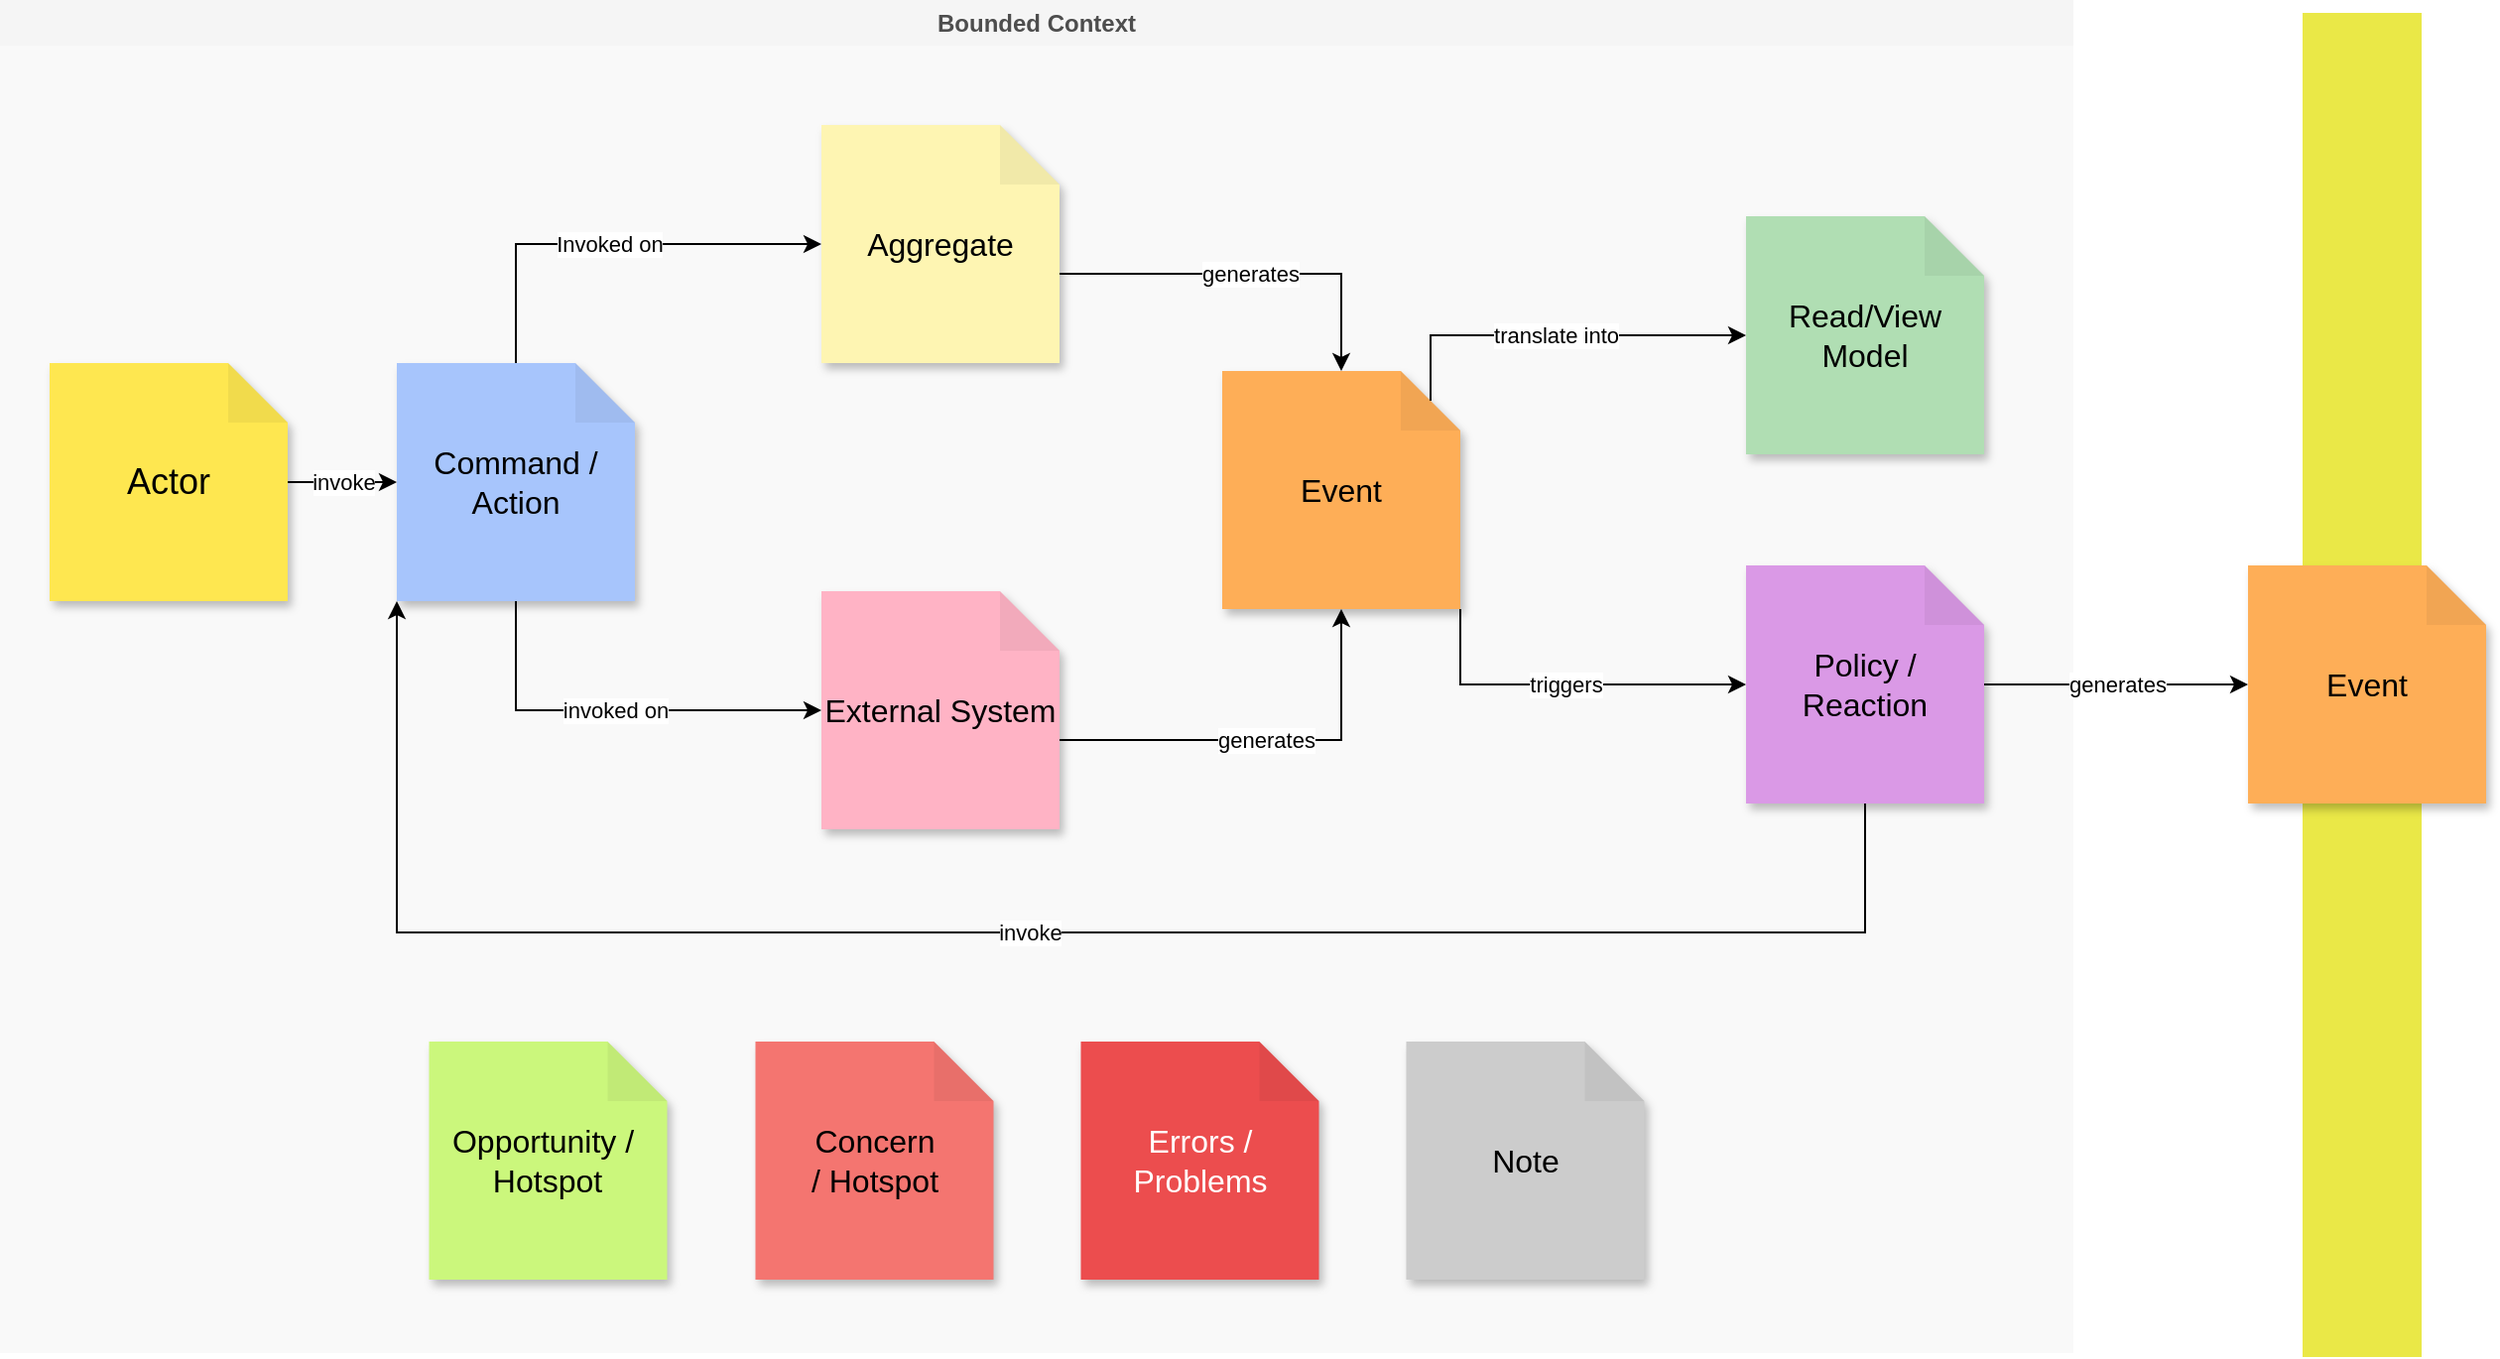 <mxfile version="24.7.6">
  <diagram name="Página-1" id="I0qJ0OPwc-1Rfe5O_y4j">
    <mxGraphModel grid="0" page="0" gridSize="10" guides="1" tooltips="1" connect="1" arrows="1" fold="1" pageScale="1" pageWidth="1169" pageHeight="827" background="none" math="0" shadow="0">
      <root>
        <mxCell id="0" />
        <mxCell id="1" parent="0" />
        <mxCell id="fkfnJ6flHeoksJz7uv-d-41" value="Bounded Context" style="swimlane;whiteSpace=wrap;html=1;strokeColor=none;swimlaneLine=0;fillColor=#F5F5F5;gradientColor=none;swimlaneFillColor=#f9f9f9;fontStyle=1;fontColor=#4D4D4D;glass=0;shadow=0;" vertex="1" parent="1">
          <mxGeometry x="727" y="71" width="1045" height="682" as="geometry">
            <mxRectangle x="488" y="-400" width="130" height="26" as="alternateBounds" />
          </mxGeometry>
        </mxCell>
        <mxCell id="fkfnJ6flHeoksJz7uv-d-22" value="External System" style="shape=note;whiteSpace=wrap;html=1;backgroundOutline=1;darkOpacity=0.05;fillColor=#FFB3C5;strokeColor=none;fontSize=16;fontStyle=0;rotation=0;shadow=1;" vertex="1" parent="fkfnJ6flHeoksJz7uv-d-41">
          <mxGeometry x="414" y="298" width="120" height="120" as="geometry" />
        </mxCell>
        <mxCell id="fkfnJ6flHeoksJz7uv-d-23" value="Event" style="shape=note;whiteSpace=wrap;html=1;backgroundOutline=1;darkOpacity=0.05;fillColor=#FEAE57;strokeColor=none;fontSize=16;fontStyle=0;rotation=0;shadow=1;" vertex="1" parent="fkfnJ6flHeoksJz7uv-d-41">
          <mxGeometry x="616" y="187" width="120" height="120" as="geometry" />
        </mxCell>
        <mxCell id="fkfnJ6flHeoksJz7uv-d-72" value="generates" style="edgeStyle=orthogonalEdgeStyle;rounded=0;orthogonalLoop=1;jettySize=auto;html=1;exitX=0;exitY=0;exitDx=120.0;exitDy=75;exitPerimeter=0;" edge="1" parent="fkfnJ6flHeoksJz7uv-d-41" source="fkfnJ6flHeoksJz7uv-d-24" target="fkfnJ6flHeoksJz7uv-d-23">
          <mxGeometry relative="1" as="geometry" />
        </mxCell>
        <mxCell id="fkfnJ6flHeoksJz7uv-d-24" value="Aggregate" style="shape=note;whiteSpace=wrap;html=1;backgroundOutline=1;darkOpacity=0.05;fillColor=#fef5b2;strokeColor=none;fontSize=16;fontStyle=0;rotation=0;shadow=1;" vertex="1" parent="fkfnJ6flHeoksJz7uv-d-41">
          <mxGeometry x="414" y="63" width="120" height="120" as="geometry" />
        </mxCell>
        <mxCell id="fkfnJ6flHeoksJz7uv-d-25" value="Policy / Reaction" style="shape=note;whiteSpace=wrap;html=1;backgroundOutline=1;darkOpacity=0.05;fillColor=#DA99E6;strokeColor=none;fontSize=16;fontStyle=0;rotation=0;shadow=1;" vertex="1" parent="fkfnJ6flHeoksJz7uv-d-41">
          <mxGeometry x="880" y="285" width="120" height="120" as="geometry" />
        </mxCell>
        <mxCell id="fkfnJ6flHeoksJz7uv-d-26" value="Concern&lt;div&gt;/ Hotspot&lt;/div&gt;" style="shape=note;whiteSpace=wrap;html=1;backgroundOutline=1;darkOpacity=0.05;fillColor=#f47570;strokeColor=none;fontSize=16;fontStyle=0;rotation=0;shadow=1;" vertex="1" parent="fkfnJ6flHeoksJz7uv-d-41">
          <mxGeometry x="380.75" y="525" width="120" height="120" as="geometry" />
        </mxCell>
        <mxCell id="fkfnJ6flHeoksJz7uv-d-27" value="Read/View Model" style="shape=note;whiteSpace=wrap;html=1;backgroundOutline=1;darkOpacity=0.05;fillColor=#b0deb3;strokeColor=none;fontSize=16;fontStyle=0;rotation=0;shadow=1;" vertex="1" parent="fkfnJ6flHeoksJz7uv-d-41">
          <mxGeometry x="880" y="109" width="120" height="120" as="geometry" />
        </mxCell>
        <mxCell id="fkfnJ6flHeoksJz7uv-d-39" value="Errors / Problems" style="shape=note;whiteSpace=wrap;html=1;backgroundOutline=1;darkOpacity=0.05;fillColor=#ec4d4e;strokeColor=none;fontSize=16;fontStyle=0;rotation=0;shadow=1;fontColor=#FFFFFF;" vertex="1" parent="fkfnJ6flHeoksJz7uv-d-41">
          <mxGeometry x="544.75" y="525" width="120" height="120" as="geometry" />
        </mxCell>
        <mxCell id="fkfnJ6flHeoksJz7uv-d-40" value="Opportunity&amp;nbsp;&lt;span style=&quot;background-color: initial;&quot;&gt;/&amp;nbsp; Hotspot&lt;/span&gt;" style="shape=note;whiteSpace=wrap;html=1;backgroundOutline=1;darkOpacity=0.05;fillColor=#cbf77c;strokeColor=none;fontSize=16;fontStyle=0;rotation=0;shadow=1;" vertex="1" parent="fkfnJ6flHeoksJz7uv-d-41">
          <mxGeometry x="216.25" y="525" width="120" height="120" as="geometry" />
        </mxCell>
        <mxCell id="fkfnJ6flHeoksJz7uv-d-70" value="Invoked on" style="edgeStyle=orthogonalEdgeStyle;rounded=0;orthogonalLoop=1;jettySize=auto;html=1;exitX=0.5;exitY=0;exitDx=0;exitDy=0;exitPerimeter=0;" edge="1" parent="fkfnJ6flHeoksJz7uv-d-41" source="fkfnJ6flHeoksJz7uv-d-28" target="fkfnJ6flHeoksJz7uv-d-24">
          <mxGeometry relative="1" as="geometry" />
        </mxCell>
        <mxCell id="fkfnJ6flHeoksJz7uv-d-71" value="invoked on" style="edgeStyle=orthogonalEdgeStyle;rounded=0;orthogonalLoop=1;jettySize=auto;html=1;exitX=0.5;exitY=1;exitDx=0;exitDy=0;exitPerimeter=0;" edge="1" parent="fkfnJ6flHeoksJz7uv-d-41" source="fkfnJ6flHeoksJz7uv-d-28" target="fkfnJ6flHeoksJz7uv-d-22">
          <mxGeometry relative="1" as="geometry" />
        </mxCell>
        <mxCell id="fkfnJ6flHeoksJz7uv-d-28" value="Command / Action" style="shape=note;whiteSpace=wrap;html=1;backgroundOutline=1;darkOpacity=0.05;fillColor=#a7c5fc;strokeColor=none;fontSize=16;fontStyle=0;rotation=0;shadow=1;" vertex="1" parent="fkfnJ6flHeoksJz7uv-d-41">
          <mxGeometry x="200" y="183" width="120" height="120" as="geometry" />
        </mxCell>
        <mxCell id="fkfnJ6flHeoksJz7uv-d-73" value="generates" style="edgeStyle=orthogonalEdgeStyle;rounded=0;orthogonalLoop=1;jettySize=auto;html=1;exitX=0;exitY=0;exitDx=120.0;exitDy=75;exitPerimeter=0;entryX=0.5;entryY=1;entryDx=0;entryDy=0;entryPerimeter=0;" edge="1" parent="fkfnJ6flHeoksJz7uv-d-41" source="fkfnJ6flHeoksJz7uv-d-22" target="fkfnJ6flHeoksJz7uv-d-23">
          <mxGeometry relative="1" as="geometry" />
        </mxCell>
        <mxCell id="fkfnJ6flHeoksJz7uv-d-74" value="translate into" style="edgeStyle=orthogonalEdgeStyle;rounded=0;orthogonalLoop=1;jettySize=auto;html=1;exitX=0;exitY=0;exitDx=105;exitDy=15;exitPerimeter=0;entryX=0;entryY=0.5;entryDx=0;entryDy=0;entryPerimeter=0;fillColor=#E6FFCC;" edge="1" parent="fkfnJ6flHeoksJz7uv-d-41" source="fkfnJ6flHeoksJz7uv-d-23" target="fkfnJ6flHeoksJz7uv-d-27">
          <mxGeometry relative="1" as="geometry">
            <Array as="points">
              <mxPoint x="721" y="169" />
            </Array>
          </mxGeometry>
        </mxCell>
        <mxCell id="fkfnJ6flHeoksJz7uv-d-75" value="triggers" style="edgeStyle=orthogonalEdgeStyle;rounded=0;orthogonalLoop=1;jettySize=auto;html=1;exitX=1;exitY=1;exitDx=0;exitDy=0;exitPerimeter=0;entryX=0;entryY=0.5;entryDx=0;entryDy=0;entryPerimeter=0;" edge="1" parent="fkfnJ6flHeoksJz7uv-d-41" source="fkfnJ6flHeoksJz7uv-d-23" target="fkfnJ6flHeoksJz7uv-d-25">
          <mxGeometry relative="1" as="geometry" />
        </mxCell>
        <mxCell id="fkfnJ6flHeoksJz7uv-d-77" value="invoke" style="edgeStyle=orthogonalEdgeStyle;rounded=0;orthogonalLoop=1;jettySize=auto;html=1;exitX=0.5;exitY=1;exitDx=0;exitDy=0;exitPerimeter=0;entryX=0;entryY=1;entryDx=0;entryDy=0;entryPerimeter=0;" edge="1" parent="fkfnJ6flHeoksJz7uv-d-41" source="fkfnJ6flHeoksJz7uv-d-25" target="fkfnJ6flHeoksJz7uv-d-28">
          <mxGeometry relative="1" as="geometry">
            <mxPoint x="1155" y="325" as="targetPoint" />
            <Array as="points">
              <mxPoint x="940" y="470" />
              <mxPoint x="200" y="470" />
            </Array>
          </mxGeometry>
        </mxCell>
        <mxCell id="cVZP92ZTm2PPNWa2kxM6-11" value="invoke" style="edgeStyle=orthogonalEdgeStyle;rounded=0;orthogonalLoop=1;jettySize=auto;html=1;" edge="1" parent="fkfnJ6flHeoksJz7uv-d-41" source="cVZP92ZTm2PPNWa2kxM6-10" target="fkfnJ6flHeoksJz7uv-d-28">
          <mxGeometry relative="1" as="geometry" />
        </mxCell>
        <mxCell id="cVZP92ZTm2PPNWa2kxM6-10" value="Actor" style="shape=note;whiteSpace=wrap;html=1;backgroundOutline=1;darkOpacity=0.05;fillColor=#FEE750;strokeColor=none;fontSize=18;fontStyle=0;rotation=0;shadow=1;" vertex="1" parent="fkfnJ6flHeoksJz7uv-d-41">
          <mxGeometry x="25" y="183" width="120" height="120" as="geometry" />
        </mxCell>
        <mxCell id="cVZP92ZTm2PPNWa2kxM6-14" value="Note" style="shape=note;whiteSpace=wrap;html=1;backgroundOutline=1;darkOpacity=0.05;fillColor=#CCCCCC;strokeColor=none;fontSize=16;fontStyle=0;rotation=0;shadow=1;" vertex="1" parent="fkfnJ6flHeoksJz7uv-d-41">
          <mxGeometry x="708.75" y="525" width="120" height="120" as="geometry" />
        </mxCell>
        <mxCell id="fkfnJ6flHeoksJz7uv-d-14" value="" style="rounded=0;whiteSpace=wrap;html=1;strokeColor=none;fillColor=#eae847;rotation=90;" vertex="1" parent="1">
          <mxGeometry x="1578.75" y="386.25" width="677.5" height="60" as="geometry" />
        </mxCell>
        <mxCell id="mZdl93W6xGMJjWdHMZbk-1" value="Event" style="shape=note;whiteSpace=wrap;html=1;backgroundOutline=1;darkOpacity=0.05;fillColor=#FEAE57;strokeColor=none;fontSize=16;fontStyle=0;rotation=0;shadow=1;" vertex="1" parent="1">
          <mxGeometry x="1860" y="356" width="120" height="120" as="geometry" />
        </mxCell>
        <mxCell id="mZdl93W6xGMJjWdHMZbk-2" value="generates" style="edgeStyle=orthogonalEdgeStyle;rounded=0;orthogonalLoop=1;jettySize=auto;html=1;" edge="1" parent="1" source="fkfnJ6flHeoksJz7uv-d-25" target="mZdl93W6xGMJjWdHMZbk-1">
          <mxGeometry relative="1" as="geometry" />
        </mxCell>
      </root>
    </mxGraphModel>
  </diagram>
</mxfile>
